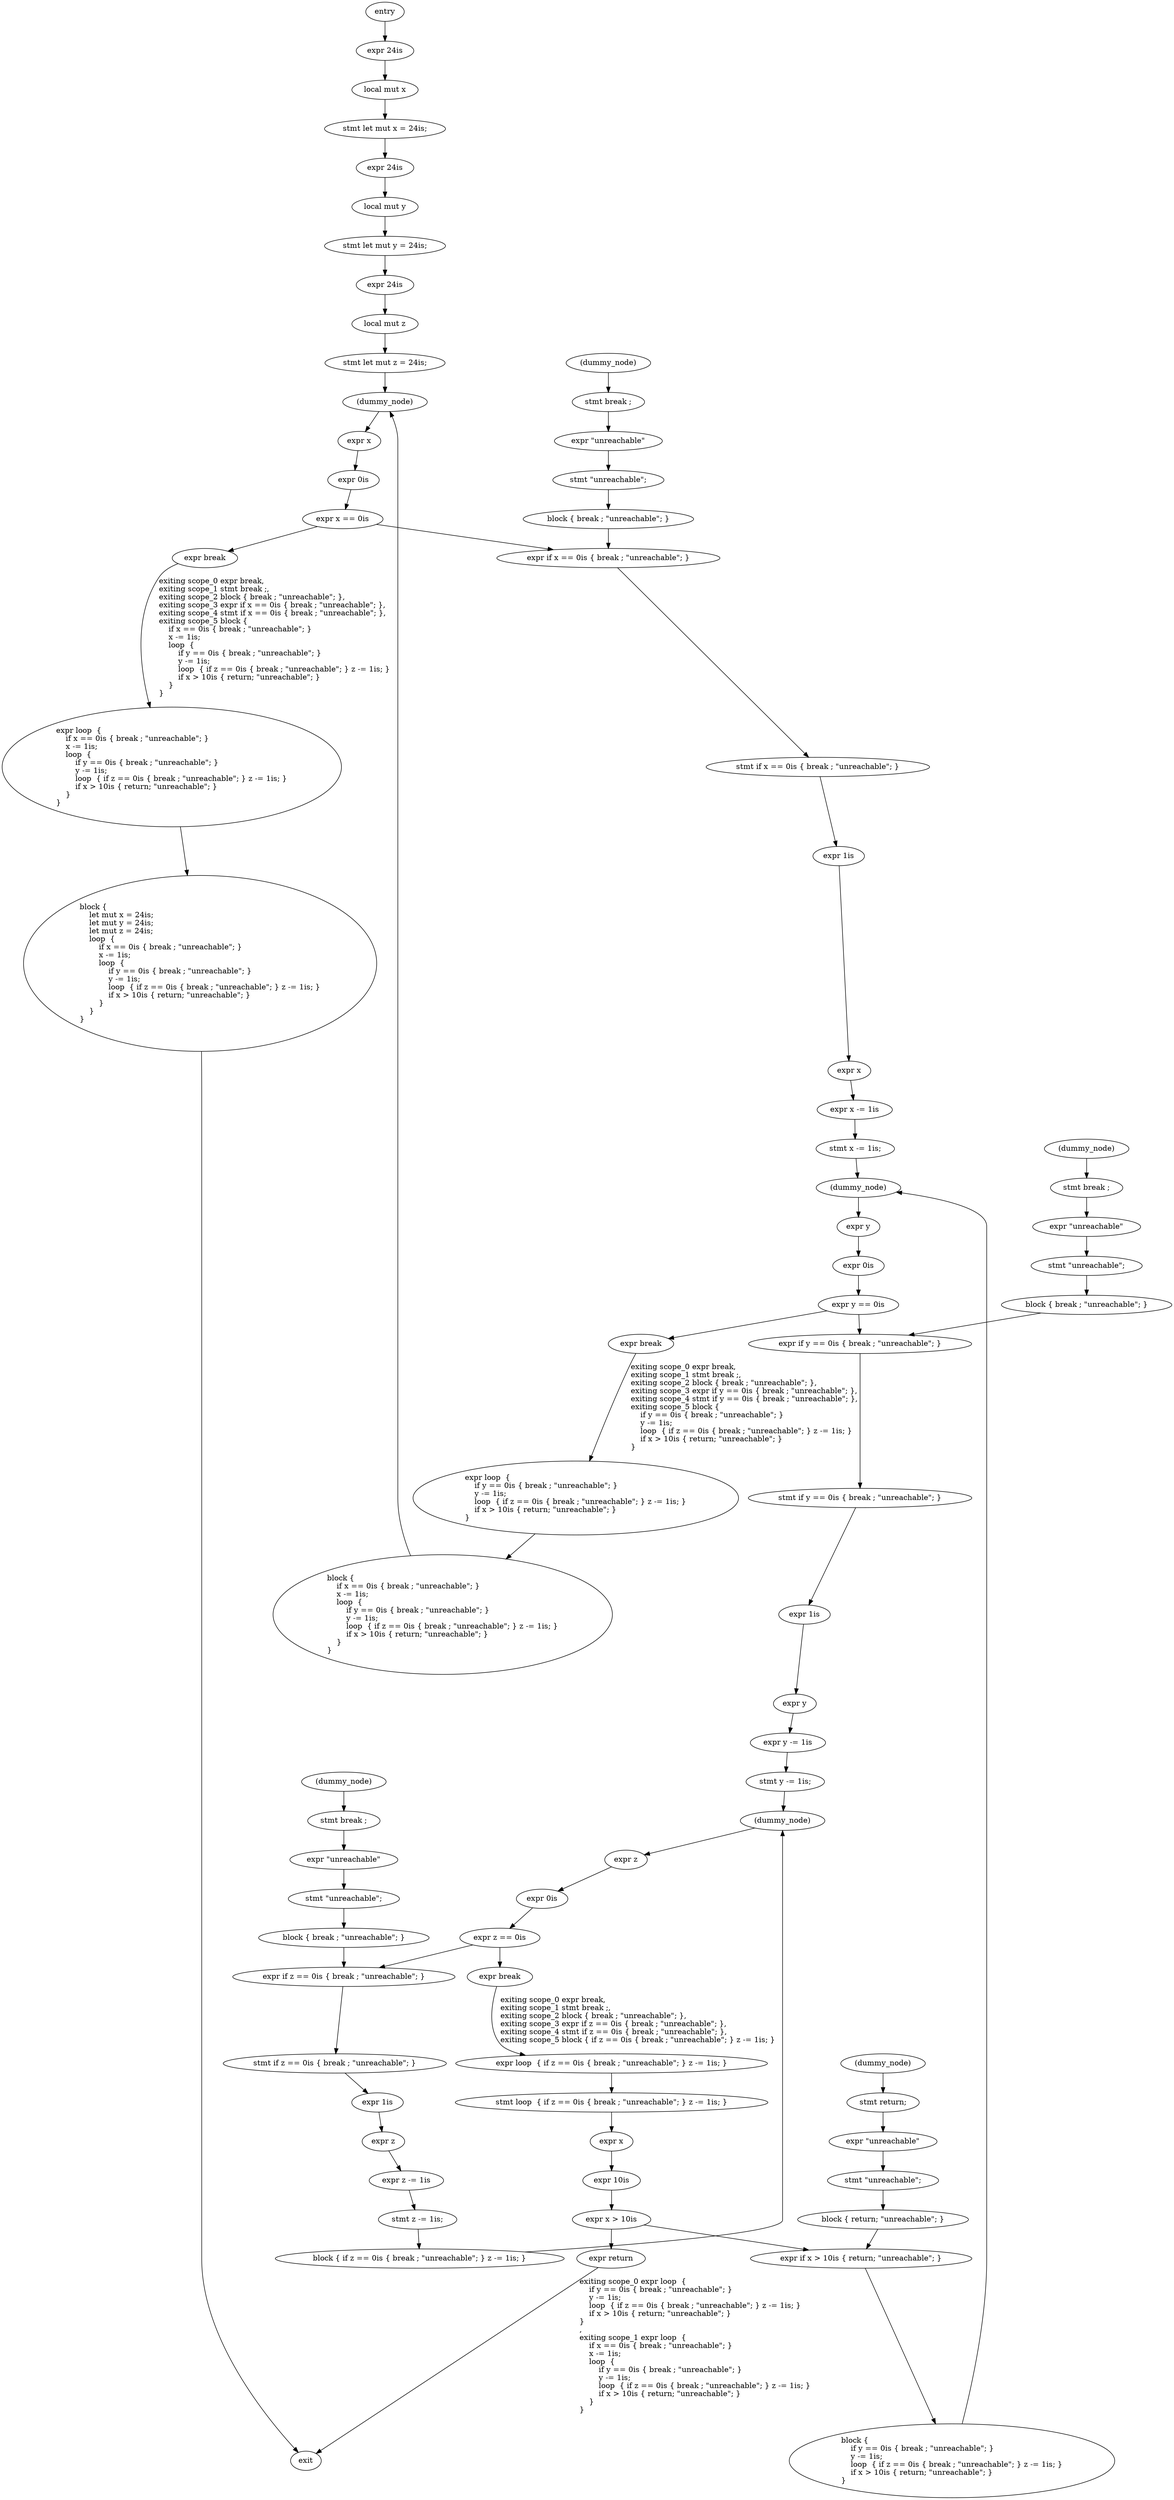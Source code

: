digraph block {
    N0[label="entry"];
    N1[label="exit"];
    N2[label="expr 24is"];
    N3[label="local mut x"];
    N4[label="stmt let mut x = 24is;"];
    N5[label="expr 24is"];
    N6[label="local mut y"];
    N7[label="stmt let mut y = 24is;"];
    N8[label="expr 24is"];
    N9[label="local mut z"];
    N10[label="stmt let mut z = 24is;"];
    N11[label="(dummy_node)"];
    N12[label="expr loop  {\l    if x == 0is { break ; \"unreachable\"; }\l    x -= 1is;\l    loop  {\l        if y == 0is { break ; \"unreachable\"; }\l        y -= 1is;\l        loop  { if z == 0is { break ; \"unreachable\"; } z -= 1is; }\l        if x > 10is { return; \"unreachable\"; }\l    }\l}\l"];
    N13[label="expr x"];
    N14[label="expr 0is"];
    N15[label="expr x == 0is"];
    N16[label="expr break"];
    N17[label="(dummy_node)"];
    N18[label="stmt break ;"];
    N19[label="expr \"unreachable\""];
    N20[label="stmt \"unreachable\";"];
    N21[label="block { break ; \"unreachable\"; }"];
    N22[label="expr if x == 0is { break ; \"unreachable\"; }"];
    N23[label="stmt if x == 0is { break ; \"unreachable\"; }"];
    N24[label="expr 1is"];
    N25[label="expr x"];
    N26[label="expr x -= 1is"];
    N27[label="stmt x -= 1is;"];
    N28[label="(dummy_node)"];
    N29[label="expr loop  {\l    if y == 0is { break ; \"unreachable\"; }\l    y -= 1is;\l    loop  { if z == 0is { break ; \"unreachable\"; } z -= 1is; }\l    if x > 10is { return; \"unreachable\"; }\l}\l"];
    N30[label="expr y"];
    N31[label="expr 0is"];
    N32[label="expr y == 0is"];
    N33[label="expr break"];
    N34[label="(dummy_node)"];
    N35[label="stmt break ;"];
    N36[label="expr \"unreachable\""];
    N37[label="stmt \"unreachable\";"];
    N38[label="block { break ; \"unreachable\"; }"];
    N39[label="expr if y == 0is { break ; \"unreachable\"; }"];
    N40[label="stmt if y == 0is { break ; \"unreachable\"; }"];
    N41[label="expr 1is"];
    N42[label="expr y"];
    N43[label="expr y -= 1is"];
    N44[label="stmt y -= 1is;"];
    N45[label="(dummy_node)"];
    N46[label="expr loop  { if z == 0is { break ; \"unreachable\"; } z -= 1is; }"];
    N47[label="expr z"];
    N48[label="expr 0is"];
    N49[label="expr z == 0is"];
    N50[label="expr break"];
    N51[label="(dummy_node)"];
    N52[label="stmt break ;"];
    N53[label="expr \"unreachable\""];
    N54[label="stmt \"unreachable\";"];
    N55[label="block { break ; \"unreachable\"; }"];
    N56[label="expr if z == 0is { break ; \"unreachable\"; }"];
    N57[label="stmt if z == 0is { break ; \"unreachable\"; }"];
    N58[label="expr 1is"];
    N59[label="expr z"];
    N60[label="expr z -= 1is"];
    N61[label="stmt z -= 1is;"];
    N62[label="block { if z == 0is { break ; \"unreachable\"; } z -= 1is; }"];
    N63[label="stmt loop  { if z == 0is { break ; \"unreachable\"; } z -= 1is; }"];
    N64[label="expr x"];
    N65[label="expr 10is"];
    N66[label="expr x > 10is"];
    N67[label="expr return"];
    N68[label="(dummy_node)"];
    N69[label="stmt return;"];
    N70[label="expr \"unreachable\""];
    N71[label="stmt \"unreachable\";"];
    N72[label="block { return; \"unreachable\"; }"];
    N73[label="expr if x > 10is { return; \"unreachable\"; }"];
    N74[label="block {\l    if y == 0is { break ; \"unreachable\"; }\l    y -= 1is;\l    loop  { if z == 0is { break ; \"unreachable\"; } z -= 1is; }\l    if x > 10is { return; \"unreachable\"; }\l}\l"];
    N75[label="block {\l    if x == 0is { break ; \"unreachable\"; }\l    x -= 1is;\l    loop  {\l        if y == 0is { break ; \"unreachable\"; }\l        y -= 1is;\l        loop  { if z == 0is { break ; \"unreachable\"; } z -= 1is; }\l        if x > 10is { return; \"unreachable\"; }\l    }\l}\l"];
    N76[label="block {\l    let mut x = 24is;\l    let mut y = 24is;\l    let mut z = 24is;\l    loop  {\l        if x == 0is { break ; \"unreachable\"; }\l        x -= 1is;\l        loop  {\l            if y == 0is { break ; \"unreachable\"; }\l            y -= 1is;\l            loop  { if z == 0is { break ; \"unreachable\"; } z -= 1is; }\l            if x > 10is { return; \"unreachable\"; }\l        }\l    }\l}\l"];
    N0 -> N2;
    N2 -> N3;
    N3 -> N4;
    N4 -> N5;
    N5 -> N6;
    N6 -> N7;
    N7 -> N8;
    N8 -> N9;
    N9 -> N10;
    N10 -> N11;
    N11 -> N13;
    N13 -> N14;
    N14 -> N15;
    N15 -> N16;
    N16 -> N12[label="exiting scope_0 expr break,\lexiting scope_1 stmt break ;,\lexiting scope_2 block { break ; \"unreachable\"; },\lexiting scope_3 expr if x == 0is { break ; \"unreachable\"; },\lexiting scope_4 stmt if x == 0is { break ; \"unreachable\"; },\lexiting scope_5 block {\l    if x == 0is { break ; \"unreachable\"; }\l    x -= 1is;\l    loop  {\l        if y == 0is { break ; \"unreachable\"; }\l        y -= 1is;\l        loop  { if z == 0is { break ; \"unreachable\"; } z -= 1is; }\l        if x > 10is { return; \"unreachable\"; }\l    }\l}\l"];
    N17 -> N18;
    N18 -> N19;
    N19 -> N20;
    N20 -> N21;
    N15 -> N22;
    N21 -> N22;
    N22 -> N23;
    N23 -> N24;
    N24 -> N25;
    N25 -> N26;
    N26 -> N27;
    N27 -> N28;
    N28 -> N30;
    N30 -> N31;
    N31 -> N32;
    N32 -> N33;
    N33 -> N29[label="exiting scope_0 expr break,\lexiting scope_1 stmt break ;,\lexiting scope_2 block { break ; \"unreachable\"; },\lexiting scope_3 expr if y == 0is { break ; \"unreachable\"; },\lexiting scope_4 stmt if y == 0is { break ; \"unreachable\"; },\lexiting scope_5 block {\l    if y == 0is { break ; \"unreachable\"; }\l    y -= 1is;\l    loop  { if z == 0is { break ; \"unreachable\"; } z -= 1is; }\l    if x > 10is { return; \"unreachable\"; }\l}\l"];
    N34 -> N35;
    N35 -> N36;
    N36 -> N37;
    N37 -> N38;
    N32 -> N39;
    N38 -> N39;
    N39 -> N40;
    N40 -> N41;
    N41 -> N42;
    N42 -> N43;
    N43 -> N44;
    N44 -> N45;
    N45 -> N47;
    N47 -> N48;
    N48 -> N49;
    N49 -> N50;
    N50 -> N46[label="exiting scope_0 expr break,\lexiting scope_1 stmt break ;,\lexiting scope_2 block { break ; \"unreachable\"; },\lexiting scope_3 expr if z == 0is { break ; \"unreachable\"; },\lexiting scope_4 stmt if z == 0is { break ; \"unreachable\"; },\lexiting scope_5 block { if z == 0is { break ; \"unreachable\"; } z -= 1is; }"];
    N51 -> N52;
    N52 -> N53;
    N53 -> N54;
    N54 -> N55;
    N49 -> N56;
    N55 -> N56;
    N56 -> N57;
    N57 -> N58;
    N58 -> N59;
    N59 -> N60;
    N60 -> N61;
    N61 -> N62;
    N62 -> N45;
    N46 -> N63;
    N63 -> N64;
    N64 -> N65;
    N65 -> N66;
    N66 -> N67;
    N67 -> N1[label="exiting scope_0 expr loop  {\l    if y == 0is { break ; \"unreachable\"; }\l    y -= 1is;\l    loop  { if z == 0is { break ; \"unreachable\"; } z -= 1is; }\l    if x > 10is { return; \"unreachable\"; }\l}\l,\lexiting scope_1 expr loop  {\l    if x == 0is { break ; \"unreachable\"; }\l    x -= 1is;\l    loop  {\l        if y == 0is { break ; \"unreachable\"; }\l        y -= 1is;\l        loop  { if z == 0is { break ; \"unreachable\"; } z -= 1is; }\l        if x > 10is { return; \"unreachable\"; }\l    }\l}\l"];
    N68 -> N69;
    N69 -> N70;
    N70 -> N71;
    N71 -> N72;
    N66 -> N73;
    N72 -> N73;
    N73 -> N74;
    N74 -> N28;
    N29 -> N75;
    N75 -> N11;
    N12 -> N76;
    N76 -> N1;
}
